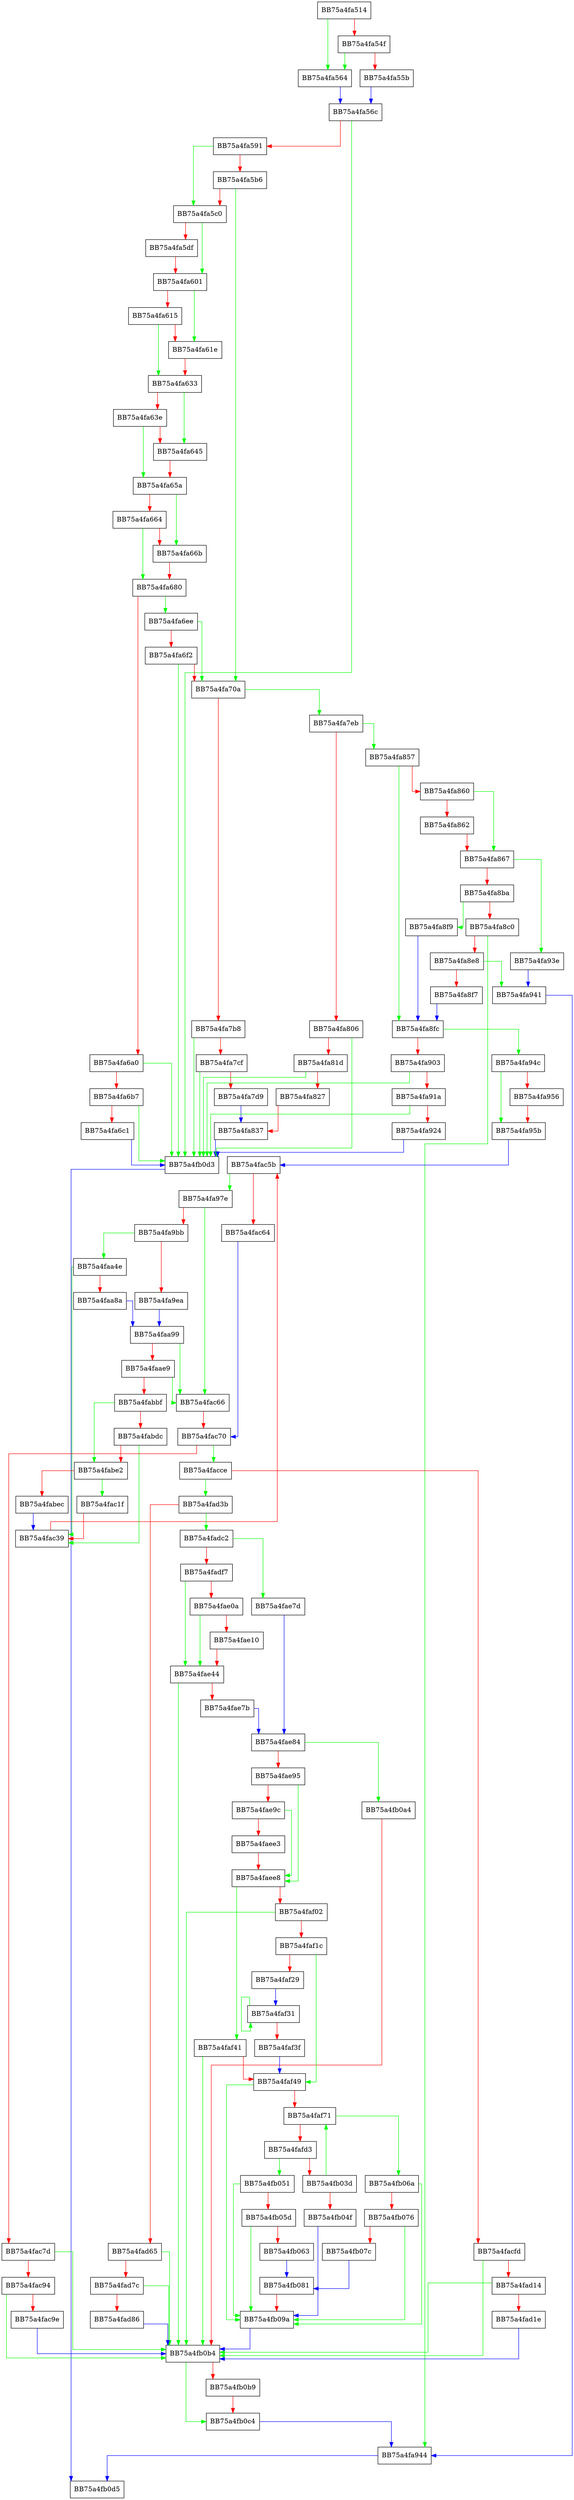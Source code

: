 digraph FixPE {
  node [shape="box"];
  graph [splines=ortho];
  BB75a4fa514 -> BB75a4fa564 [color="green"];
  BB75a4fa514 -> BB75a4fa54f [color="red"];
  BB75a4fa54f -> BB75a4fa564 [color="green"];
  BB75a4fa54f -> BB75a4fa55b [color="red"];
  BB75a4fa55b -> BB75a4fa56c [color="blue"];
  BB75a4fa564 -> BB75a4fa56c [color="blue"];
  BB75a4fa56c -> BB75a4fb0d3 [color="green"];
  BB75a4fa56c -> BB75a4fa591 [color="red"];
  BB75a4fa591 -> BB75a4fa5c0 [color="green"];
  BB75a4fa591 -> BB75a4fa5b6 [color="red"];
  BB75a4fa5b6 -> BB75a4fa70a [color="green"];
  BB75a4fa5b6 -> BB75a4fa5c0 [color="red"];
  BB75a4fa5c0 -> BB75a4fa601 [color="green"];
  BB75a4fa5c0 -> BB75a4fa5df [color="red"];
  BB75a4fa5df -> BB75a4fa601 [color="red"];
  BB75a4fa601 -> BB75a4fa61e [color="green"];
  BB75a4fa601 -> BB75a4fa615 [color="red"];
  BB75a4fa615 -> BB75a4fa633 [color="green"];
  BB75a4fa615 -> BB75a4fa61e [color="red"];
  BB75a4fa61e -> BB75a4fa633 [color="red"];
  BB75a4fa633 -> BB75a4fa645 [color="green"];
  BB75a4fa633 -> BB75a4fa63e [color="red"];
  BB75a4fa63e -> BB75a4fa65a [color="green"];
  BB75a4fa63e -> BB75a4fa645 [color="red"];
  BB75a4fa645 -> BB75a4fa65a [color="red"];
  BB75a4fa65a -> BB75a4fa66b [color="green"];
  BB75a4fa65a -> BB75a4fa664 [color="red"];
  BB75a4fa664 -> BB75a4fa680 [color="green"];
  BB75a4fa664 -> BB75a4fa66b [color="red"];
  BB75a4fa66b -> BB75a4fa680 [color="red"];
  BB75a4fa680 -> BB75a4fa6ee [color="green"];
  BB75a4fa680 -> BB75a4fa6a0 [color="red"];
  BB75a4fa6a0 -> BB75a4fb0d3 [color="green"];
  BB75a4fa6a0 -> BB75a4fa6b7 [color="red"];
  BB75a4fa6b7 -> BB75a4fb0d3 [color="green"];
  BB75a4fa6b7 -> BB75a4fa6c1 [color="red"];
  BB75a4fa6c1 -> BB75a4fb0d3 [color="blue"];
  BB75a4fa6ee -> BB75a4fa70a [color="green"];
  BB75a4fa6ee -> BB75a4fa6f2 [color="red"];
  BB75a4fa6f2 -> BB75a4fb0d3 [color="green"];
  BB75a4fa6f2 -> BB75a4fa70a [color="red"];
  BB75a4fa70a -> BB75a4fa7eb [color="green"];
  BB75a4fa70a -> BB75a4fa7b8 [color="red"];
  BB75a4fa7b8 -> BB75a4fb0d3 [color="green"];
  BB75a4fa7b8 -> BB75a4fa7cf [color="red"];
  BB75a4fa7cf -> BB75a4fb0d3 [color="green"];
  BB75a4fa7cf -> BB75a4fa7d9 [color="red"];
  BB75a4fa7d9 -> BB75a4fa837 [color="blue"];
  BB75a4fa7eb -> BB75a4fa857 [color="green"];
  BB75a4fa7eb -> BB75a4fa806 [color="red"];
  BB75a4fa806 -> BB75a4fb0d3 [color="green"];
  BB75a4fa806 -> BB75a4fa81d [color="red"];
  BB75a4fa81d -> BB75a4fb0d3 [color="green"];
  BB75a4fa81d -> BB75a4fa827 [color="red"];
  BB75a4fa827 -> BB75a4fa837 [color="red"];
  BB75a4fa837 -> BB75a4fb0d3 [color="blue"];
  BB75a4fa857 -> BB75a4fa8fc [color="green"];
  BB75a4fa857 -> BB75a4fa860 [color="red"];
  BB75a4fa860 -> BB75a4fa867 [color="green"];
  BB75a4fa860 -> BB75a4fa862 [color="red"];
  BB75a4fa862 -> BB75a4fa867 [color="red"];
  BB75a4fa867 -> BB75a4fa93e [color="green"];
  BB75a4fa867 -> BB75a4fa8ba [color="red"];
  BB75a4fa8ba -> BB75a4fa8f9 [color="green"];
  BB75a4fa8ba -> BB75a4fa8c0 [color="red"];
  BB75a4fa8c0 -> BB75a4fa944 [color="green"];
  BB75a4fa8c0 -> BB75a4fa8e8 [color="red"];
  BB75a4fa8e8 -> BB75a4fa941 [color="green"];
  BB75a4fa8e8 -> BB75a4fa8f7 [color="red"];
  BB75a4fa8f7 -> BB75a4fa8fc [color="blue"];
  BB75a4fa8f9 -> BB75a4fa8fc [color="blue"];
  BB75a4fa8fc -> BB75a4fa94c [color="green"];
  BB75a4fa8fc -> BB75a4fa903 [color="red"];
  BB75a4fa903 -> BB75a4fb0d3 [color="green"];
  BB75a4fa903 -> BB75a4fa91a [color="red"];
  BB75a4fa91a -> BB75a4fb0d3 [color="green"];
  BB75a4fa91a -> BB75a4fa924 [color="red"];
  BB75a4fa924 -> BB75a4fb0d3 [color="blue"];
  BB75a4fa93e -> BB75a4fa941 [color="blue"];
  BB75a4fa941 -> BB75a4fa944 [color="blue"];
  BB75a4fa944 -> BB75a4fb0d5 [color="blue"];
  BB75a4fa94c -> BB75a4fa95b [color="green"];
  BB75a4fa94c -> BB75a4fa956 [color="red"];
  BB75a4fa956 -> BB75a4fa95b [color="red"];
  BB75a4fa95b -> BB75a4fac5b [color="blue"];
  BB75a4fa97e -> BB75a4fac66 [color="green"];
  BB75a4fa97e -> BB75a4fa9bb [color="red"];
  BB75a4fa9bb -> BB75a4faa4e [color="green"];
  BB75a4fa9bb -> BB75a4fa9ea [color="red"];
  BB75a4fa9ea -> BB75a4faa99 [color="blue"];
  BB75a4faa4e -> BB75a4fac39 [color="green"];
  BB75a4faa4e -> BB75a4faa8a [color="red"];
  BB75a4faa8a -> BB75a4faa99 [color="blue"];
  BB75a4faa99 -> BB75a4fac66 [color="green"];
  BB75a4faa99 -> BB75a4faae9 [color="red"];
  BB75a4faae9 -> BB75a4fac66 [color="green"];
  BB75a4faae9 -> BB75a4fabbf [color="red"];
  BB75a4fabbf -> BB75a4fabe2 [color="green"];
  BB75a4fabbf -> BB75a4fabdc [color="red"];
  BB75a4fabdc -> BB75a4fac39 [color="green"];
  BB75a4fabdc -> BB75a4fabe2 [color="red"];
  BB75a4fabe2 -> BB75a4fac1f [color="green"];
  BB75a4fabe2 -> BB75a4fabec [color="red"];
  BB75a4fabec -> BB75a4fac39 [color="blue"];
  BB75a4fac1f -> BB75a4fac39 [color="red"];
  BB75a4fac39 -> BB75a4fac5b [color="red"];
  BB75a4fac5b -> BB75a4fa97e [color="green"];
  BB75a4fac5b -> BB75a4fac64 [color="red"];
  BB75a4fac64 -> BB75a4fac70 [color="blue"];
  BB75a4fac66 -> BB75a4fac70 [color="red"];
  BB75a4fac70 -> BB75a4facce [color="green"];
  BB75a4fac70 -> BB75a4fac7d [color="red"];
  BB75a4fac7d -> BB75a4fb0b4 [color="green"];
  BB75a4fac7d -> BB75a4fac94 [color="red"];
  BB75a4fac94 -> BB75a4fb0b4 [color="green"];
  BB75a4fac94 -> BB75a4fac9e [color="red"];
  BB75a4fac9e -> BB75a4fb0b4 [color="blue"];
  BB75a4facce -> BB75a4fad3b [color="green"];
  BB75a4facce -> BB75a4facfd [color="red"];
  BB75a4facfd -> BB75a4fb0b4 [color="green"];
  BB75a4facfd -> BB75a4fad14 [color="red"];
  BB75a4fad14 -> BB75a4fb0b4 [color="green"];
  BB75a4fad14 -> BB75a4fad1e [color="red"];
  BB75a4fad1e -> BB75a4fb0b4 [color="blue"];
  BB75a4fad3b -> BB75a4fadc2 [color="green"];
  BB75a4fad3b -> BB75a4fad65 [color="red"];
  BB75a4fad65 -> BB75a4fb0b4 [color="green"];
  BB75a4fad65 -> BB75a4fad7c [color="red"];
  BB75a4fad7c -> BB75a4fb0b4 [color="green"];
  BB75a4fad7c -> BB75a4fad86 [color="red"];
  BB75a4fad86 -> BB75a4fb0b4 [color="blue"];
  BB75a4fadc2 -> BB75a4fae7d [color="green"];
  BB75a4fadc2 -> BB75a4fadf7 [color="red"];
  BB75a4fadf7 -> BB75a4fae44 [color="green"];
  BB75a4fadf7 -> BB75a4fae0a [color="red"];
  BB75a4fae0a -> BB75a4fae44 [color="green"];
  BB75a4fae0a -> BB75a4fae10 [color="red"];
  BB75a4fae10 -> BB75a4fae44 [color="red"];
  BB75a4fae44 -> BB75a4fb0b4 [color="green"];
  BB75a4fae44 -> BB75a4fae7b [color="red"];
  BB75a4fae7b -> BB75a4fae84 [color="blue"];
  BB75a4fae7d -> BB75a4fae84 [color="blue"];
  BB75a4fae84 -> BB75a4fb0a4 [color="green"];
  BB75a4fae84 -> BB75a4fae95 [color="red"];
  BB75a4fae95 -> BB75a4faee8 [color="green"];
  BB75a4fae95 -> BB75a4fae9c [color="red"];
  BB75a4fae9c -> BB75a4faee8 [color="green"];
  BB75a4fae9c -> BB75a4faee3 [color="red"];
  BB75a4faee3 -> BB75a4faee8 [color="red"];
  BB75a4faee8 -> BB75a4faf41 [color="green"];
  BB75a4faee8 -> BB75a4faf02 [color="red"];
  BB75a4faf02 -> BB75a4fb0b4 [color="green"];
  BB75a4faf02 -> BB75a4faf1c [color="red"];
  BB75a4faf1c -> BB75a4faf49 [color="green"];
  BB75a4faf1c -> BB75a4faf29 [color="red"];
  BB75a4faf29 -> BB75a4faf31 [color="blue"];
  BB75a4faf31 -> BB75a4faf31 [color="green"];
  BB75a4faf31 -> BB75a4faf3f [color="red"];
  BB75a4faf3f -> BB75a4faf49 [color="blue"];
  BB75a4faf41 -> BB75a4fb0b4 [color="green"];
  BB75a4faf41 -> BB75a4faf49 [color="red"];
  BB75a4faf49 -> BB75a4fb09a [color="green"];
  BB75a4faf49 -> BB75a4faf71 [color="red"];
  BB75a4faf71 -> BB75a4fb06a [color="green"];
  BB75a4faf71 -> BB75a4fafd3 [color="red"];
  BB75a4fafd3 -> BB75a4fb051 [color="green"];
  BB75a4fafd3 -> BB75a4fb03d [color="red"];
  BB75a4fb03d -> BB75a4faf71 [color="green"];
  BB75a4fb03d -> BB75a4fb04f [color="red"];
  BB75a4fb04f -> BB75a4fb09a [color="blue"];
  BB75a4fb051 -> BB75a4fb09a [color="green"];
  BB75a4fb051 -> BB75a4fb05d [color="red"];
  BB75a4fb05d -> BB75a4fb09a [color="green"];
  BB75a4fb05d -> BB75a4fb063 [color="red"];
  BB75a4fb063 -> BB75a4fb081 [color="blue"];
  BB75a4fb06a -> BB75a4fb09a [color="green"];
  BB75a4fb06a -> BB75a4fb076 [color="red"];
  BB75a4fb076 -> BB75a4fb09a [color="green"];
  BB75a4fb076 -> BB75a4fb07c [color="red"];
  BB75a4fb07c -> BB75a4fb081 [color="blue"];
  BB75a4fb081 -> BB75a4fb09a [color="red"];
  BB75a4fb09a -> BB75a4fb0b4 [color="blue"];
  BB75a4fb0a4 -> BB75a4fb0b4 [color="red"];
  BB75a4fb0b4 -> BB75a4fb0c4 [color="green"];
  BB75a4fb0b4 -> BB75a4fb0b9 [color="red"];
  BB75a4fb0b9 -> BB75a4fb0c4 [color="red"];
  BB75a4fb0c4 -> BB75a4fa944 [color="blue"];
  BB75a4fb0d3 -> BB75a4fb0d5 [color="blue"];
}